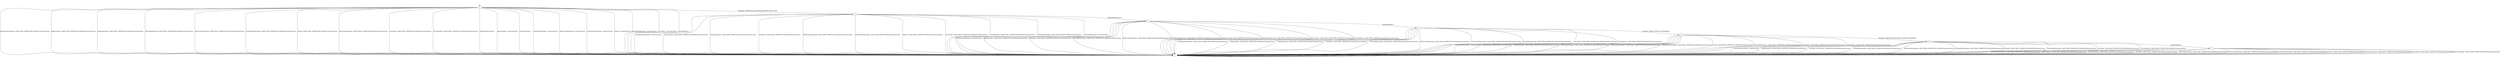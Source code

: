 digraph "" {
	graph [configurations="1.0.2m-TLS10|1.1.0-TLS10|1.1.1-TLS10"];
	node [label="\N"];
	__start0	[feature=True,
		label="",
		shape=none];
	b	[feature=True];
	__start0 -> b	[key=0];
	c	[feature="1.0.2m-TLS10|1.1.0-TLS10|1.1.1-TLS10"];
	b -> c	[key=0,
		feature="1.1.0-TLS10|1.1.1-TLS10",
		label="AlertWarningCloseNotify / ALERT_FATAL_UNEXPECTED_MESSAGE|ConnectionClosed"];
	b -> c	[key=1,
		feature="1.1.0-TLS10|1.1.1-TLS10",
		label="ApplicationData / ALERT_FATAL_UNEXPECTED_MESSAGE|ConnectionClosed"];
	b -> c	[key=2,
		feature="1.1.0-TLS10|1.1.1-TLS10",
		label="ChangeCipherSpec / ALERT_FATAL_UNEXPECTED_MESSAGE|ConnectionClosed"];
	b -> c	[key=3,
		feature="1.1.0-TLS10|1.1.1-TLS10",
		label="DHClientKeyExchange / ALERT_FATAL_UNEXPECTED_MESSAGE|ConnectionClosed"];
	b -> c	[key=4,
		feature="1.1.0-TLS10|1.1.1-TLS10",
		label="DHEServerKeyExchange / ALERT_FATAL_UNEXPECTED_MESSAGE|ConnectionClosed"];
	b -> c	[key=5,
		feature="1.1.0-TLS10|1.1.1-TLS10",
		label="ECDHClientKeyExchange / ALERT_FATAL_UNEXPECTED_MESSAGE|ConnectionClosed"];
	b -> c	[key=6,
		feature="1.1.0-TLS10|1.1.1-TLS10",
		label="Finished / ALERT_FATAL_UNEXPECTED_MESSAGE|ConnectionClosed"];
	b -> c	[key=7,
		feature="1.1.0-TLS10|1.1.1-TLS10",
		label="RSAClientKeyExchange / ALERT_FATAL_UNEXPECTED_MESSAGE|ConnectionClosed"];
	b -> c	[key=8,
		feature="1.1.0-TLS10|1.1.1-TLS10",
		label="ServerHello / ALERT_FATAL_UNEXPECTED_MESSAGE|ConnectionClosed"];
	b -> c	[key=9,
		feature="1.1.0-TLS10|1.1.1-TLS10",
		label="ServerHelloDone / ALERT_FATAL_UNEXPECTED_MESSAGE|ConnectionClosed"];
	b -> c	[key=10,
		feature="1.0.2m-TLS10",
		label="AlertWarningCloseNotify / -"];
	b -> c	[key=11,
		feature="1.0.2m-TLS10",
		label="ApplicationData / ConnectionClosed"];
	b -> c	[key=12,
		feature="1.0.2m-TLS10",
		label="ChangeCipherSpec / -"];
	b -> c	[key=13,
		feature="1.0.2m-TLS10",
		label="DHClientKeyExchange / ConnectionClosed"];
	b -> c	[key=14,
		feature="1.0.2m-TLS10",
		label="DHEServerKeyExchange / ConnectionClosed"];
	b -> c	[key=15,
		feature="1.0.2m-TLS10",
		label="ECDHClientKeyExchange / ConnectionClosed"];
	b -> c	[key=16,
		feature="1.0.2m-TLS10",
		label="Finished / ConnectionClosed"];
	b -> c	[key=17,
		feature="1.0.2m-TLS10",
		label="RSAClientKeyExchange / ConnectionClosed"];
	b -> c	[key=18,
		feature="1.0.2m-TLS10",
		label="ServerHello / ConnectionClosed"];
	b -> c	[key=19,
		feature="1.0.2m-TLS10",
		label="ServerHelloDone / -"];
	d	[feature="1.0.2m-TLS10|1.1.0-TLS10|1.1.1-TLS10"];
	b -> d	[key=0,
		feature="1.0.2m-TLS10|1.1.0-TLS10|1.1.1-TLS10",
		label="ClientHello / SERVER_HELLO|CERTIFICATE|SERVER_HELLO_DONE"];
	c -> c	[key=0,
		feature="1.0.2m-TLS10|1.1.0-TLS10|1.1.1-TLS10",
		label="AlertWarningCloseNotify / ConnectionClosed"];
	c -> c	[key=1,
		feature="1.0.2m-TLS10|1.1.0-TLS10|1.1.1-TLS10",
		label="ApplicationData / ConnectionClosed"];
	c -> c	[key=2,
		feature="1.0.2m-TLS10|1.1.0-TLS10|1.1.1-TLS10",
		label="ChangeCipherSpec / ConnectionClosed"];
	c -> c	[key=3,
		feature="1.0.2m-TLS10|1.1.0-TLS10|1.1.1-TLS10",
		label="ClientHello / ConnectionClosed"];
	c -> c	[key=4,
		feature="1.0.2m-TLS10|1.1.0-TLS10|1.1.1-TLS10",
		label="DHClientKeyExchange / ConnectionClosed"];
	c -> c	[key=5,
		feature="1.0.2m-TLS10|1.1.0-TLS10|1.1.1-TLS10",
		label="DHEServerKeyExchange / ConnectionClosed"];
	c -> c	[key=6,
		feature="1.0.2m-TLS10|1.1.0-TLS10|1.1.1-TLS10",
		label="ECDHClientKeyExchange / ConnectionClosed"];
	c -> c	[key=7,
		feature="1.0.2m-TLS10|1.1.0-TLS10|1.1.1-TLS10",
		label="Finished / ConnectionClosed"];
	c -> c	[key=8,
		feature="1.0.2m-TLS10|1.1.0-TLS10|1.1.1-TLS10",
		label="RSAClientKeyExchange / ConnectionClosed"];
	c -> c	[key=9,
		feature="1.0.2m-TLS10|1.1.0-TLS10|1.1.1-TLS10",
		label="ServerHello / ConnectionClosed"];
	c -> c	[key=10,
		feature="1.0.2m-TLS10|1.1.0-TLS10|1.1.1-TLS10",
		label="ServerHelloDone / ConnectionClosed"];
	d -> c	[key=0,
		feature="1.0.2m-TLS10|1.1.0-TLS10|1.1.1-TLS10",
		label="AlertWarningCloseNotify / ConnectionClosed"];
	d -> c	[key=1,
		feature="1.0.2m-TLS10|1.1.0-TLS10|1.1.1-TLS10",
		label="ApplicationData / ALERT_FATAL_UNEXPECTED_MESSAGE|ConnectionClosed"];
	d -> c	[key=2,
		feature="1.0.2m-TLS10|1.1.0-TLS10|1.1.1-TLS10",
		label="ChangeCipherSpec / ALERT_FATAL_UNEXPECTED_MESSAGE|ConnectionClosed"];
	d -> c	[key=3,
		feature="1.0.2m-TLS10|1.1.0-TLS10|1.1.1-TLS10",
		label="ClientHello / ALERT_FATAL_UNEXPECTED_MESSAGE|ConnectionClosed"];
	d -> c	[key=4,
		feature="1.0.2m-TLS10|1.1.0-TLS10|1.1.1-TLS10",
		label="DHEServerKeyExchange / ALERT_FATAL_UNEXPECTED_MESSAGE|ConnectionClosed"];
	d -> c	[key=5,
		feature="1.0.2m-TLS10|1.1.0-TLS10|1.1.1-TLS10",
		label="ECDHClientKeyExchange / ALERT_FATAL_DECODE_ERROR|ConnectionClosed"];
	d -> c	[key=6,
		feature="1.0.2m-TLS10|1.1.0-TLS10|1.1.1-TLS10",
		label="Finished / ALERT_FATAL_UNEXPECTED_MESSAGE|ConnectionClosed"];
	d -> c	[key=7,
		feature="1.0.2m-TLS10|1.1.0-TLS10|1.1.1-TLS10",
		label="ServerHello / ALERT_FATAL_UNEXPECTED_MESSAGE|ConnectionClosed"];
	d -> c	[key=8,
		feature="1.0.2m-TLS10|1.1.0-TLS10|1.1.1-TLS10",
		label="ServerHelloDone / ALERT_FATAL_UNEXPECTED_MESSAGE|ConnectionClosed"];
	d -> c	[key=9,
		feature="1.1.1-TLS10",
		label="DHClientKeyExchange / ALERT_FATAL_DECRYPT_ERROR|ConnectionClosed"];
	d -> c	[key=10,
		feature="1.0.2m-TLS10|1.1.0-TLS10",
		label="DHClientKeyExchange / ConnectionClosed"];
	e	[feature="1.0.2m-TLS10|1.1.0-TLS10|1.1.1-TLS10"];
	d -> e	[key=0,
		feature="1.0.2m-TLS10|1.1.0-TLS10|1.1.1-TLS10",
		label="RSAClientKeyExchange / -"];
	e -> c	[key=0,
		feature="1.0.2m-TLS10|1.1.0-TLS10|1.1.1-TLS10",
		label="AlertWarningCloseNotify / ConnectionClosed"];
	e -> c	[key=1,
		feature="1.0.2m-TLS10|1.1.0-TLS10|1.1.1-TLS10",
		label="ApplicationData / ALERT_FATAL_UNEXPECTED_MESSAGE|ConnectionClosed"];
	e -> c	[key=2,
		feature="1.0.2m-TLS10|1.1.0-TLS10|1.1.1-TLS10",
		label="ClientHello / ALERT_FATAL_UNEXPECTED_MESSAGE|ConnectionClosed"];
	e -> c	[key=3,
		feature="1.0.2m-TLS10|1.1.0-TLS10|1.1.1-TLS10",
		label="DHClientKeyExchange / ALERT_FATAL_UNEXPECTED_MESSAGE|ConnectionClosed"];
	e -> c	[key=4,
		feature="1.0.2m-TLS10|1.1.0-TLS10|1.1.1-TLS10",
		label="DHEServerKeyExchange / ALERT_FATAL_UNEXPECTED_MESSAGE|ConnectionClosed"];
	e -> c	[key=5,
		feature="1.0.2m-TLS10|1.1.0-TLS10|1.1.1-TLS10",
		label="ECDHClientKeyExchange / ALERT_FATAL_UNEXPECTED_MESSAGE|ConnectionClosed"];
	e -> c	[key=6,
		feature="1.0.2m-TLS10|1.1.0-TLS10|1.1.1-TLS10",
		label="Finished / ALERT_FATAL_UNEXPECTED_MESSAGE|ConnectionClosed"];
	e -> c	[key=7,
		feature="1.0.2m-TLS10|1.1.0-TLS10|1.1.1-TLS10",
		label="RSAClientKeyExchange / ALERT_FATAL_UNEXPECTED_MESSAGE|ConnectionClosed"];
	e -> c	[key=8,
		feature="1.0.2m-TLS10|1.1.0-TLS10|1.1.1-TLS10",
		label="ServerHello / ALERT_FATAL_UNEXPECTED_MESSAGE|ConnectionClosed"];
	e -> c	[key=9,
		feature="1.0.2m-TLS10|1.1.0-TLS10|1.1.1-TLS10",
		label="ServerHelloDone / ALERT_FATAL_UNEXPECTED_MESSAGE|ConnectionClosed"];
	f	[feature="1.0.2m-TLS10|1.1.0-TLS10|1.1.1-TLS10"];
	e -> f	[key=0,
		feature="1.0.2m-TLS10|1.1.0-TLS10|1.1.1-TLS10",
		label="ChangeCipherSpec / -"];
	f -> c	[key=0,
		feature="1.0.2m-TLS10|1.1.0-TLS10|1.1.1-TLS10",
		label="AlertWarningCloseNotify / ALERT_FATAL_UNEXPECTED_MESSAGE|ConnectionClosed"];
	f -> c	[key=1,
		feature="1.0.2m-TLS10|1.1.0-TLS10|1.1.1-TLS10",
		label="ApplicationData / ALERT_FATAL_UNEXPECTED_MESSAGE|ConnectionClosed"];
	f -> c	[key=2,
		feature="1.0.2m-TLS10|1.1.0-TLS10|1.1.1-TLS10",
		label="ChangeCipherSpec / ALERT_FATAL_UNEXPECTED_MESSAGE|ConnectionClosed"];
	f -> c	[key=3,
		feature="1.0.2m-TLS10|1.1.0-TLS10|1.1.1-TLS10",
		label="ClientHello / ALERT_FATAL_UNEXPECTED_MESSAGE|ConnectionClosed"];
	f -> c	[key=4,
		feature="1.0.2m-TLS10|1.1.0-TLS10|1.1.1-TLS10",
		label="DHClientKeyExchange / ALERT_FATAL_UNEXPECTED_MESSAGE|ConnectionClosed"];
	f -> c	[key=5,
		feature="1.0.2m-TLS10|1.1.0-TLS10|1.1.1-TLS10",
		label="DHEServerKeyExchange / ALERT_FATAL_UNEXPECTED_MESSAGE|ConnectionClosed"];
	f -> c	[key=6,
		feature="1.0.2m-TLS10|1.1.0-TLS10|1.1.1-TLS10",
		label="ECDHClientKeyExchange / ALERT_FATAL_UNEXPECTED_MESSAGE|ConnectionClosed"];
	f -> c	[key=7,
		feature="1.0.2m-TLS10|1.1.0-TLS10|1.1.1-TLS10",
		label="RSAClientKeyExchange / ALERT_FATAL_UNEXPECTED_MESSAGE|ConnectionClosed"];
	f -> c	[key=8,
		feature="1.0.2m-TLS10|1.1.0-TLS10|1.1.1-TLS10",
		label="ServerHello / ALERT_FATAL_UNEXPECTED_MESSAGE|ConnectionClosed"];
	f -> c	[key=9,
		feature="1.0.2m-TLS10|1.1.0-TLS10|1.1.1-TLS10",
		label="ServerHelloDone / ALERT_FATAL_UNEXPECTED_MESSAGE|ConnectionClosed"];
	g	[feature="1.0.2m-TLS10|1.1.0-TLS10|1.1.1-TLS10"];
	f -> g	[key=0,
		feature="1.0.2m-TLS10|1.1.0-TLS10|1.1.1-TLS10",
		label="Finished / CHANGE_CIPHER_SPEC|FINISHED"];
	g -> c	[key=0,
		feature="1.0.2m-TLS10|1.1.0-TLS10|1.1.1-TLS10",
		label="AlertWarningCloseNotify / ConnectionClosed"];
	g -> c	[key=1,
		feature="1.0.2m-TLS10|1.1.0-TLS10|1.1.1-TLS10",
		label="ApplicationData / APPLICATION|ConnectionClosed"];
	g -> c	[key=2,
		feature="1.0.2m-TLS10|1.1.0-TLS10|1.1.1-TLS10",
		label="ChangeCipherSpec / ALERT_FATAL_UNEXPECTED_MESSAGE|ConnectionClosed"];
	g -> c	[key=3,
		feature="1.0.2m-TLS10|1.1.0-TLS10|1.1.1-TLS10",
		label="DHClientKeyExchange / ALERT_FATAL_UNEXPECTED_MESSAGE|ConnectionClosed"];
	g -> c	[key=4,
		feature="1.0.2m-TLS10|1.1.0-TLS10|1.1.1-TLS10",
		label="DHEServerKeyExchange / ALERT_FATAL_UNEXPECTED_MESSAGE|ConnectionClosed"];
	g -> c	[key=5,
		feature="1.0.2m-TLS10|1.1.0-TLS10|1.1.1-TLS10",
		label="ECDHClientKeyExchange / ALERT_FATAL_UNEXPECTED_MESSAGE|ConnectionClosed"];
	g -> c	[key=6,
		feature="1.0.2m-TLS10|1.1.0-TLS10|1.1.1-TLS10",
		label="Finished / ALERT_FATAL_UNEXPECTED_MESSAGE|ConnectionClosed"];
	g -> c	[key=7,
		feature="1.0.2m-TLS10|1.1.0-TLS10|1.1.1-TLS10",
		label="RSAClientKeyExchange / ALERT_FATAL_UNEXPECTED_MESSAGE|ConnectionClosed"];
	g -> c	[key=8,
		feature="1.0.2m-TLS10|1.1.0-TLS10|1.1.1-TLS10",
		label="ServerHello / ALERT_FATAL_UNEXPECTED_MESSAGE|ConnectionClosed"];
	g -> c	[key=9,
		feature="1.0.2m-TLS10|1.1.0-TLS10|1.1.1-TLS10",
		label="ServerHelloDone / ALERT_FATAL_UNEXPECTED_MESSAGE|ConnectionClosed"];
	h	[feature="1.0.2m-TLS10|1.1.0-TLS10|1.1.1-TLS10"];
	g -> h	[key=0,
		feature="1.0.2m-TLS10|1.1.0-TLS10|1.1.1-TLS10",
		label="ClientHello / SERVER_HELLO|CHANGE_CIPHER_SPEC|FINISHED"];
	h -> c	[key=0,
		feature="1.0.2m-TLS10|1.1.0-TLS10|1.1.1-TLS10",
		label="AlertWarningCloseNotify / ConnectionClosed"];
	h -> c	[key=1,
		feature="1.0.2m-TLS10|1.1.0-TLS10|1.1.1-TLS10",
		label="ApplicationData / ALERT_FATAL_UNEXPECTED_MESSAGE|ConnectionClosed"];
	h -> c	[key=2,
		feature="1.0.2m-TLS10|1.1.0-TLS10|1.1.1-TLS10",
		label="ClientHello / ALERT_FATAL_UNEXPECTED_MESSAGE|ConnectionClosed"];
	h -> c	[key=3,
		feature="1.0.2m-TLS10|1.1.0-TLS10|1.1.1-TLS10",
		label="DHClientKeyExchange / ALERT_FATAL_UNEXPECTED_MESSAGE|ConnectionClosed"];
	h -> c	[key=4,
		feature="1.0.2m-TLS10|1.1.0-TLS10|1.1.1-TLS10",
		label="DHEServerKeyExchange / ALERT_FATAL_UNEXPECTED_MESSAGE|ConnectionClosed"];
	h -> c	[key=5,
		feature="1.0.2m-TLS10|1.1.0-TLS10|1.1.1-TLS10",
		label="ECDHClientKeyExchange / ALERT_FATAL_UNEXPECTED_MESSAGE|ConnectionClosed"];
	h -> c	[key=6,
		feature="1.0.2m-TLS10|1.1.0-TLS10|1.1.1-TLS10",
		label="Finished / ALERT_FATAL_UNEXPECTED_MESSAGE|ConnectionClosed"];
	h -> c	[key=7,
		feature="1.0.2m-TLS10|1.1.0-TLS10|1.1.1-TLS10",
		label="RSAClientKeyExchange / ALERT_FATAL_UNEXPECTED_MESSAGE|ConnectionClosed"];
	h -> c	[key=8,
		feature="1.0.2m-TLS10|1.1.0-TLS10|1.1.1-TLS10",
		label="ServerHello / ALERT_FATAL_UNEXPECTED_MESSAGE|ConnectionClosed"];
	h -> c	[key=9,
		feature="1.0.2m-TLS10|1.1.0-TLS10|1.1.1-TLS10",
		label="ServerHelloDone / ALERT_FATAL_UNEXPECTED_MESSAGE|ConnectionClosed"];
	i	[feature="1.0.2m-TLS10|1.1.0-TLS10|1.1.1-TLS10"];
	h -> i	[key=0,
		feature="1.0.2m-TLS10|1.1.0-TLS10|1.1.1-TLS10",
		label="ChangeCipherSpec / -"];
	i -> c	[key=0,
		feature="1.0.2m-TLS10|1.1.0-TLS10|1.1.1-TLS10",
		label="AlertWarningCloseNotify / ALERT_FATAL_UNEXPECTED_MESSAGE|ConnectionClosed"];
	i -> c	[key=1,
		feature="1.0.2m-TLS10|1.1.0-TLS10|1.1.1-TLS10",
		label="ApplicationData / ALERT_FATAL_UNEXPECTED_MESSAGE|ConnectionClosed"];
	i -> c	[key=2,
		feature="1.0.2m-TLS10|1.1.0-TLS10|1.1.1-TLS10",
		label="ChangeCipherSpec / ALERT_FATAL_UNEXPECTED_MESSAGE|ConnectionClosed"];
	i -> c	[key=3,
		feature="1.0.2m-TLS10|1.1.0-TLS10|1.1.1-TLS10",
		label="ClientHello / ALERT_FATAL_UNEXPECTED_MESSAGE|ConnectionClosed"];
	i -> c	[key=4,
		feature="1.0.2m-TLS10|1.1.0-TLS10|1.1.1-TLS10",
		label="DHClientKeyExchange / ALERT_FATAL_UNEXPECTED_MESSAGE|ConnectionClosed"];
	i -> c	[key=5,
		feature="1.0.2m-TLS10|1.1.0-TLS10|1.1.1-TLS10",
		label="DHEServerKeyExchange / ALERT_FATAL_UNEXPECTED_MESSAGE|ConnectionClosed"];
	i -> c	[key=6,
		feature="1.0.2m-TLS10|1.1.0-TLS10|1.1.1-TLS10",
		label="ECDHClientKeyExchange / ALERT_FATAL_UNEXPECTED_MESSAGE|ConnectionClosed"];
	i -> c	[key=7,
		feature="1.0.2m-TLS10|1.1.0-TLS10|1.1.1-TLS10",
		label="Finished / ALERT_FATAL_DECRYPT_ERROR|ConnectionClosed"];
	i -> c	[key=8,
		feature="1.0.2m-TLS10|1.1.0-TLS10|1.1.1-TLS10",
		label="RSAClientKeyExchange / ALERT_FATAL_UNEXPECTED_MESSAGE|ConnectionClosed"];
	i -> c	[key=9,
		feature="1.0.2m-TLS10|1.1.0-TLS10|1.1.1-TLS10",
		label="ServerHello / ALERT_FATAL_UNEXPECTED_MESSAGE|ConnectionClosed"];
	i -> c	[key=10,
		feature="1.0.2m-TLS10|1.1.0-TLS10|1.1.1-TLS10",
		label="ServerHelloDone / ALERT_FATAL_UNEXPECTED_MESSAGE|ConnectionClosed"];
}
